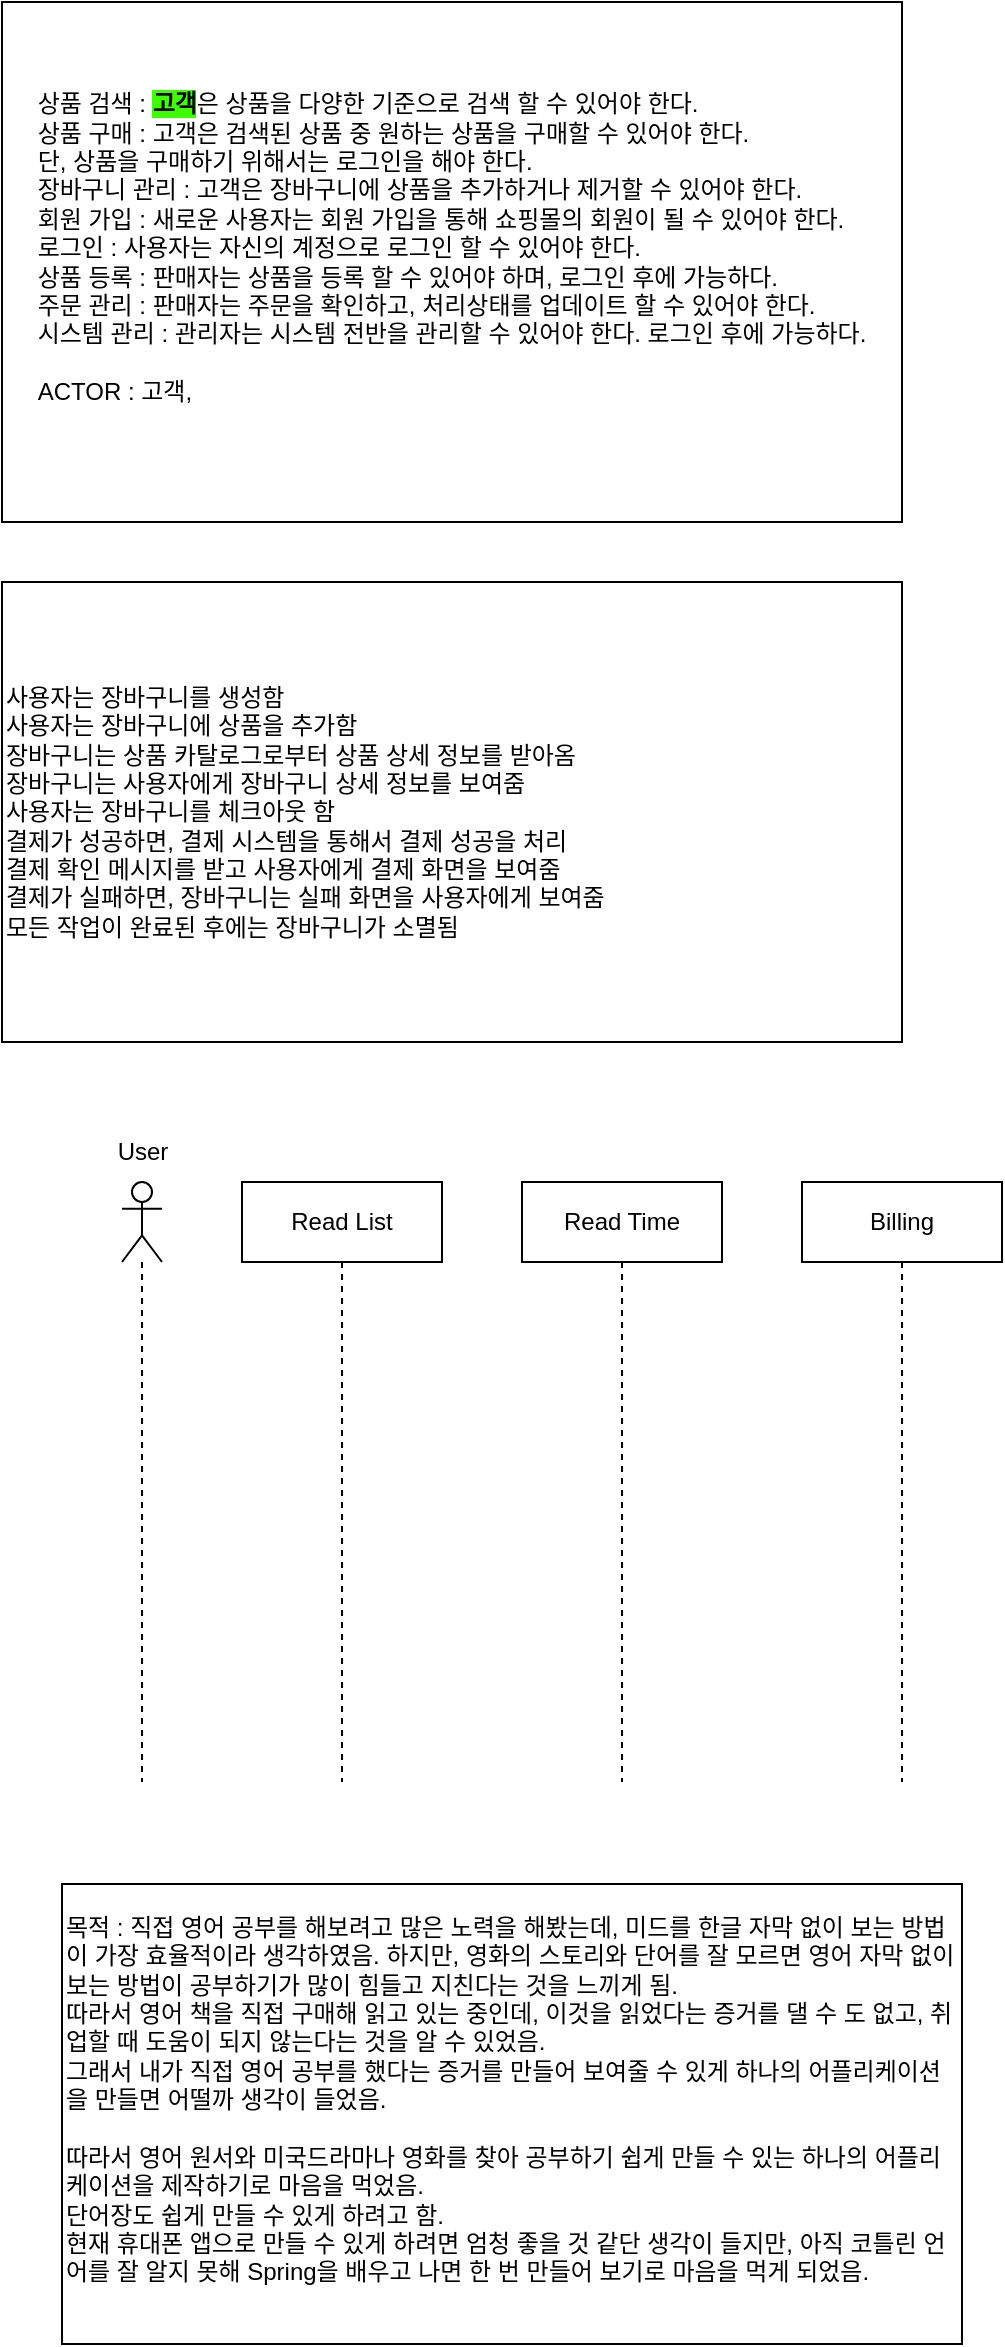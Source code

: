 <mxfile version="21.8.2" type="github">
  <diagram id="Ht1M8jgEwFfnCIfOTk4-" name="Page-1">
    <mxGraphModel dx="567" dy="740" grid="1" gridSize="10" guides="1" tooltips="1" connect="1" arrows="1" fold="1" page="1" pageScale="1" pageWidth="1169" pageHeight="827" math="0" shadow="0">
      <root>
        <mxCell id="0" />
        <mxCell id="1" parent="0" />
        <mxCell id="e8tlhrcb7yCJBZUDDpaf-1" value="&lt;div style=&quot;text-align: left;&quot;&gt;상품 검색 : &lt;b style=&quot;background-color: rgb(60, 255, 0);&quot;&gt;고객&lt;/b&gt;은 상품을 다양한 기준으로 검색 할 수 있어야 한다.&lt;/div&gt;&lt;div style=&quot;text-align: left;&quot;&gt;&lt;span style=&quot;background-color: initial;&quot;&gt;상품 구매 : 고객은 검색된 상품 중 원하는 상품을 구매할 수 있어야 한다.&lt;/span&gt;&lt;/div&gt;&lt;div style=&quot;text-align: left;&quot;&gt;&lt;span style=&quot;background-color: initial;&quot;&gt;단, 상품을 구매하기 위해서는 로그인을 해야 한다.&lt;/span&gt;&lt;/div&gt;&lt;div style=&quot;text-align: left;&quot;&gt;&lt;span style=&quot;background-color: initial;&quot;&gt;장바구니 관리 : 고객은 장바구니에 상품을 추가하거나 제거할 수 있어야 한다.&lt;/span&gt;&lt;/div&gt;&lt;div style=&quot;text-align: left;&quot;&gt;&lt;span style=&quot;background-color: initial;&quot;&gt;회원 가입 : 새로운 사용자는 회원 가입을 통해 쇼핑몰의 회원이 될 수 있어야 한다.&lt;/span&gt;&lt;/div&gt;&lt;div style=&quot;text-align: left;&quot;&gt;&lt;span style=&quot;background-color: initial;&quot;&gt;로그인 : 사용자는 자신의 계정으로 로그인 할 수 있어야 한다.&lt;/span&gt;&lt;/div&gt;&lt;div style=&quot;text-align: left;&quot;&gt;&lt;span style=&quot;background-color: initial;&quot;&gt;상품 등록 : 판매자는 상품을 등록 할 수 있어야 하며, 로그인 후에 가능하다.&lt;/span&gt;&lt;/div&gt;&lt;div style=&quot;text-align: left;&quot;&gt;주문 관리 : 판매자는 주문을 확인하고, 처리상태를 업데이트 할 수 있어야 한다.&lt;/div&gt;&lt;div style=&quot;text-align: left;&quot;&gt;시스템 관리 : 관리자는 시스템 전반을 관리할 수 있어야 한다. 로그인 후에 가능하다.&lt;/div&gt;&lt;div style=&quot;text-align: left;&quot;&gt;&lt;br&gt;&lt;/div&gt;&lt;div style=&quot;text-align: left;&quot;&gt;ACTOR : 고객,&amp;nbsp;&lt;/div&gt;&lt;div style=&quot;text-align: left;&quot;&gt;&lt;br&gt;&lt;/div&gt;" style="rounded=0;whiteSpace=wrap;html=1;" parent="1" vertex="1">
          <mxGeometry x="50" y="70" width="450" height="260" as="geometry" />
        </mxCell>
        <mxCell id="F7ZJ-oB4ErmjxCCrG8rz-1" value="&lt;div style=&quot;&quot;&gt;&lt;span style=&quot;background-color: initial;&quot;&gt;사용자는 장바구니를 생성함&lt;/span&gt;&lt;/div&gt;&lt;div style=&quot;&quot;&gt;&lt;span style=&quot;background-color: initial;&quot;&gt;사용자는 장바구니에 상품을 추가함&lt;/span&gt;&lt;/div&gt;&lt;div style=&quot;&quot;&gt;&lt;span style=&quot;background-color: initial;&quot;&gt;장바구니는 상품 카탈로그로부터 상품 상세 정보를 받아옴&lt;/span&gt;&lt;/div&gt;&lt;div style=&quot;&quot;&gt;&lt;span style=&quot;background-color: initial;&quot;&gt;장바구니는 사용자에게 장바구니 상세 정보를 보여줌&lt;/span&gt;&lt;/div&gt;&lt;div style=&quot;&quot;&gt;&lt;span style=&quot;background-color: initial;&quot;&gt;사용자는 장바구니를 체크아웃 함&lt;/span&gt;&lt;/div&gt;&lt;div style=&quot;&quot;&gt;&lt;span style=&quot;background-color: initial;&quot;&gt;결제가 성공하면, 결제 시스템을 통해서 결제 성공을 처리&lt;/span&gt;&lt;/div&gt;&lt;div style=&quot;&quot;&gt;&lt;span style=&quot;background-color: initial;&quot;&gt;결제 확인 메시지를 받고 사용자에게 결제 화면을 보여줌&lt;/span&gt;&lt;/div&gt;&lt;div style=&quot;&quot;&gt;&lt;span style=&quot;background-color: initial;&quot;&gt;결제가 실패하면, 장바구니는 실패 화면을 사용자에게 보여줌&lt;/span&gt;&lt;/div&gt;&lt;div style=&quot;&quot;&gt;&lt;span style=&quot;background-color: initial;&quot;&gt;모든 작업이 완료된 후에는 장바구니가 소멸됨&lt;/span&gt;&lt;/div&gt;" style="rounded=0;whiteSpace=wrap;html=1;align=left;" vertex="1" parent="1">
          <mxGeometry x="50" y="360" width="450" height="230" as="geometry" />
        </mxCell>
        <mxCell id="F7ZJ-oB4ErmjxCCrG8rz-2" value="" style="shape=umlLifeline;perimeter=lifelinePerimeter;whiteSpace=wrap;html=1;container=1;dropTarget=0;collapsible=0;recursiveResize=0;outlineConnect=0;portConstraint=eastwest;newEdgeStyle={&quot;curved&quot;:0,&quot;rounded&quot;:0};participant=umlActor;" vertex="1" parent="1">
          <mxGeometry x="110" y="660" width="20" height="300" as="geometry" />
        </mxCell>
        <mxCell id="F7ZJ-oB4ErmjxCCrG8rz-3" value="User" style="text;html=1;align=center;verticalAlign=middle;resizable=0;points=[];autosize=1;strokeColor=none;fillColor=none;" vertex="1" parent="1">
          <mxGeometry x="95" y="630" width="50" height="30" as="geometry" />
        </mxCell>
        <mxCell id="F7ZJ-oB4ErmjxCCrG8rz-4" value="Read List" style="shape=umlLifeline;perimeter=lifelinePerimeter;whiteSpace=wrap;html=1;container=1;dropTarget=0;collapsible=0;recursiveResize=0;outlineConnect=0;portConstraint=eastwest;newEdgeStyle={&quot;curved&quot;:0,&quot;rounded&quot;:0};" vertex="1" parent="1">
          <mxGeometry x="170" y="660" width="100" height="300" as="geometry" />
        </mxCell>
        <mxCell id="F7ZJ-oB4ErmjxCCrG8rz-5" value="Read Time" style="shape=umlLifeline;perimeter=lifelinePerimeter;whiteSpace=wrap;html=1;container=1;dropTarget=0;collapsible=0;recursiveResize=0;outlineConnect=0;portConstraint=eastwest;newEdgeStyle={&quot;curved&quot;:0,&quot;rounded&quot;:0};" vertex="1" parent="1">
          <mxGeometry x="310" y="660" width="100" height="300" as="geometry" />
        </mxCell>
        <mxCell id="F7ZJ-oB4ErmjxCCrG8rz-6" value="Billing" style="shape=umlLifeline;perimeter=lifelinePerimeter;whiteSpace=wrap;html=1;container=1;dropTarget=0;collapsible=0;recursiveResize=0;outlineConnect=0;portConstraint=eastwest;newEdgeStyle={&quot;curved&quot;:0,&quot;rounded&quot;:0};" vertex="1" parent="1">
          <mxGeometry x="450" y="660" width="100" height="300" as="geometry" />
        </mxCell>
        <mxCell id="F7ZJ-oB4ErmjxCCrG8rz-7" value="&lt;div style=&quot;&quot;&gt;&lt;span style=&quot;background-color: initial;&quot;&gt;목적 : 직접 영어 공부를 해보려고 많은 노력을 해봤는데, 미드를 한글 자막 없이 보는 방법이 가장 효율적이라 생각하였음. 하지만, 영화의 스토리와 단어를 잘 모르면 영어 자막 없이 보는 방법이 공부하기가 많이 힘들고 지친다는 것을 느끼게 됨.&lt;/span&gt;&lt;br&gt;&lt;/div&gt;&lt;div style=&quot;&quot;&gt;따라서 영어 책을 직접 구매해 읽고 있는 중인데, 이것을 읽었다는 증거를 댈 수 도 없고, 취업할 때 도움이 되지 않는다는 것을 알 수 있었음.&lt;/div&gt;&lt;div style=&quot;&quot;&gt;그래서 내가 직접 영어 공부를 했다는 증거를 만들어 보여줄 수 있게 하나의 어플리케이션을 만들면 어떨까 생각이 들었음.&lt;/div&gt;&lt;div style=&quot;&quot;&gt;&lt;br&gt;&lt;/div&gt;&lt;div style=&quot;&quot;&gt;따라서 영어 원서와 미국드라마나 영화를 찾아 공부하기 쉽게 만들 수 있는 하나의 어플리케이션을 제작하기로 마음을 먹었음.&lt;/div&gt;&lt;div style=&quot;&quot;&gt;단어장도 쉽게 만들 수 있게 하려고 함.&lt;/div&gt;&lt;div style=&quot;&quot;&gt;현재 휴대폰 앱으로 만들 수 있게 하려면 엄청 좋을 것 같단 생각이 들지만, 아직 코틀린 언어를 잘 알지 못해 Spring을 배우고 나면 한 번 만들어 보기로 마음을 먹게 되었음.&lt;/div&gt;&lt;div style=&quot;&quot;&gt;&lt;br&gt;&lt;/div&gt;" style="rounded=0;whiteSpace=wrap;html=1;align=left;" vertex="1" parent="1">
          <mxGeometry x="80" y="1011" width="450" height="230" as="geometry" />
        </mxCell>
      </root>
    </mxGraphModel>
  </diagram>
</mxfile>
